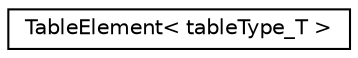 digraph G
{
  edge [fontname="Helvetica",fontsize="10",labelfontname="Helvetica",labelfontsize="10"];
  node [fontname="Helvetica",fontsize="10",shape=record];
  rankdir=LR;
  Node1 [label="TableElement\< tableType_T \>",height=0.2,width=0.4,color="black", fillcolor="white", style="filled",URL="$structTableElement.html"];
}
